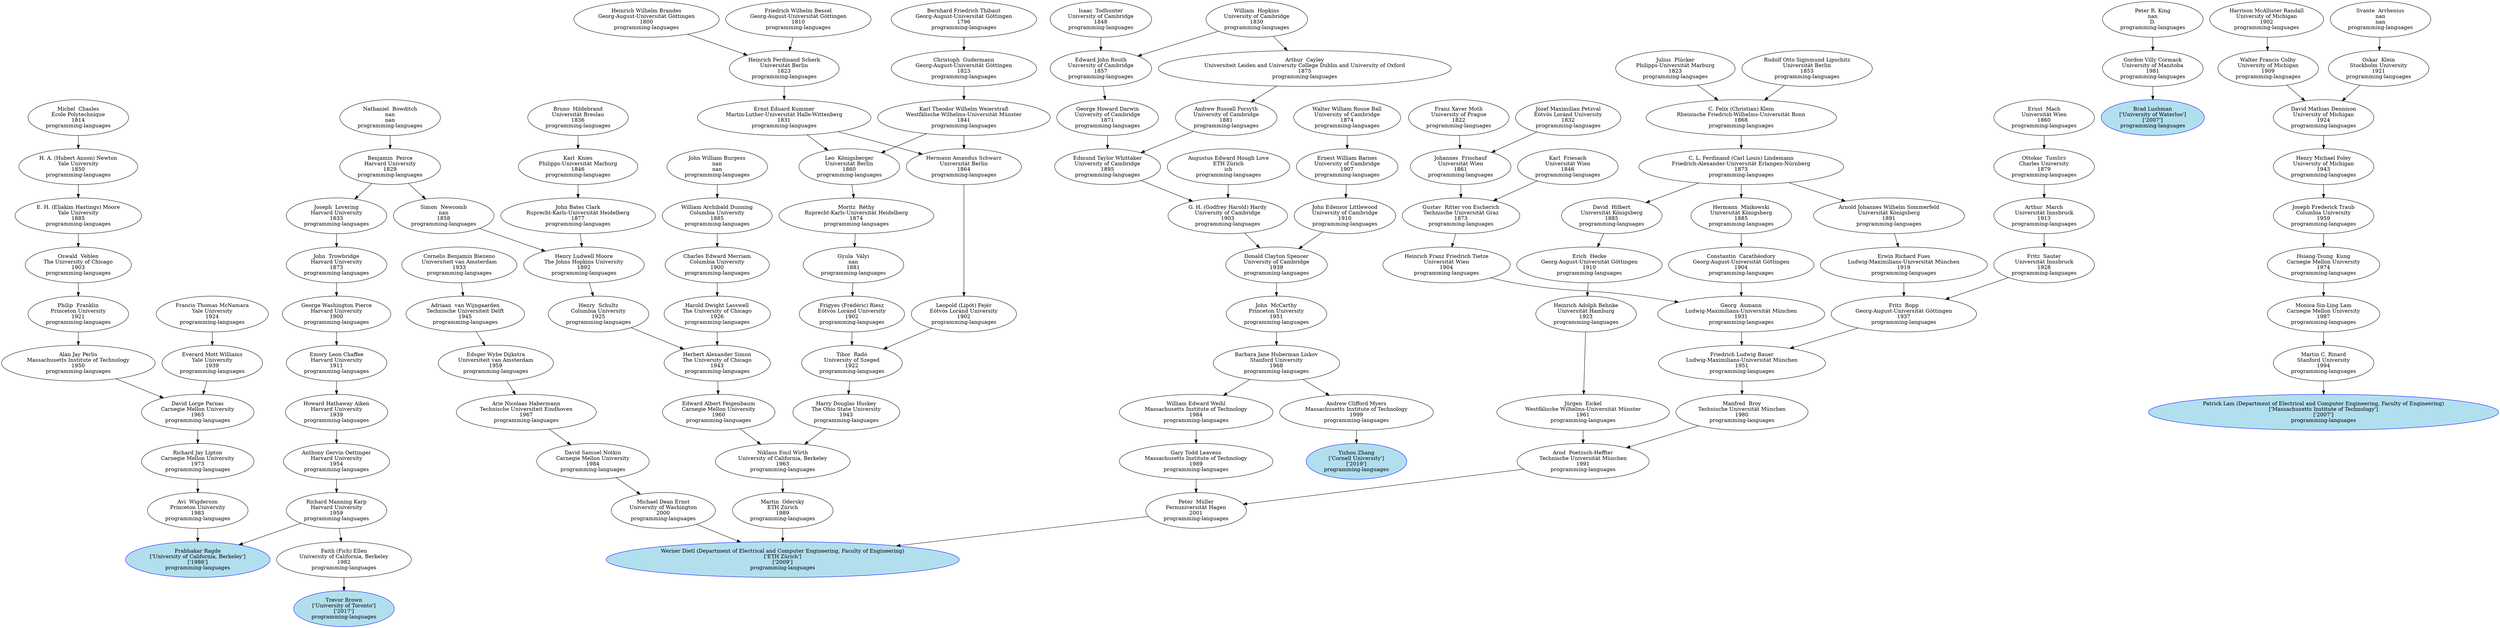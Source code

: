 digraph "Academic Genealogy for programming-languages" {
	252543 [label="Trevor Brown
['University of Toronto']
['2017']
programming-languages" color=blue fillcolor=lightblue2 style=filled]
	66895 [label="Prabhakar Ragde
['University of California, Berkeley']
['1986']
programming-languages" color=blue fillcolor=lightblue2 style=filled]
	273183 [label="Yizhou Zhang
['Cornell University']
['2019']
programming-languages" color=blue fillcolor=lightblue2 style=filled]
	111760 [label="Brad Lushman
['University of Waterloo']
['2007']
programming-languages" color=blue fillcolor=lightblue2 style=filled]
	142874 [label="Werner Dietl (Department of Electrical and Computer Engineering, Faculty of Engineering)
['ETH Zürich']
['2009']
programming-languages" color=blue fillcolor=lightblue2 style=filled]
	103216 [label="Patrick Lam (Department of Electrical and Computer Engineering, Faculty of Engineering)
['Massachusetts Institute of Technology']
['2007']
programming-languages" color=blue fillcolor=lightblue2 style=filled]
	67145 [label="Faith (Fich) Ellen
University of California, Berkeley
1982
programming-languages"]
	82100 [label="Avi  Wigderson
Princeton University
1983
programming-languages"]
	25275 [label="Richard Manning Karp
Harvard University
1959
programming-languages"]
	61959 [label="Andrew Clifford Myers
Massachusetts Institute of Technology
1999
programming-languages"]
	66818 [label="Gordon Villy Cormack
University of Manitoba
1981
programming-languages"]
	97971 [label="Peter  Müller
Fernuniversität Hagen
2001
programming-languages"]
	71839 [label="Michael Dean Ernst
University of Washington
2000
programming-languages"]
	142873 [label="Martin  Odersky
ETH Zürich
1989
programming-languages"]
	71513 [label="Martin C. Rinard
Stanford University
1994
programming-languages"]
	69524 [label="Richard Jay Lipton
Carnegie Mellon University
1973
programming-languages"]
	13305 [label="Anthony Gervin Oettinger
Harvard University
1954
programming-languages"]
	61932 [label="Barbara Jane Huberman Liskov
Stanford University
1968
programming-languages"]
	80823 [label="Peter R. King
nan
D.
programming-languages"]
	97956 [label="Arnd  Poetzsch-Heffter
Technische Universität München
1991
programming-languages"]
	93863 [label="Gary Todd Leavens
Massachusetts Institute of Technology
1989
programming-languages"]
	50230 [label="David Samuel Notkin
Carnegie Mellon University
1984
programming-languages"]
	61847 [label="Niklaus Emil Wirth
University of California, Berkeley
1963
programming-languages"]
	50307 [label="Monica Sin-Ling Lam
Carnegie Mellon University
1987
programming-languages"]
	86340 [label="David Lorge Parnas
Carnegie Mellon University
1965
programming-languages"]
	18953 [label="Howard Hathaway Aiken
Harvard University
1939
programming-languages"]
	22145 [label="John  McCarthy
Princeton University
1951
programming-languages"]
	22779 [label="Manfred  Broy
Technische Universität München
1980
programming-languages"]
	21194 [label="Jürgen  Eickel
Westfälische Wilhelms-Universität Münster
1961
programming-languages"]
	67447 [label="William Edward Weihl
Massachusetts Institute of Technology
1984
programming-languages"]
	50067 [label="Arie Nicolaas Habermann
Technische Universiteit Eindhoven
1967
programming-languages"]
	10185 [label="Harry Douglas Huskey
The Ohio State University
1943
programming-languages"]
	61956 [label="Edward Albert Feigenbaum
Carnegie Mellon University
1960
programming-languages"]
	47159 [label="Hsiang-Tsung  Kung
Carnegie Mellon University
1974
programming-languages"]
	13112 [label="Alan Jay Perlis
Massachusetts Institute of Technology
1950
programming-languages"]
	90571 [label="Everard Mott Williams
Yale University
1939
programming-languages"]
	25248 [label="Emory Leon Chaffee
Harvard University
1911
programming-languages"]
	10290 [label="Donald Clayton Spencer
University of Cambridge
1939
programming-languages"]
	21232 [label="Friedrich Ludwig Bauer
Ludwig-Maximilians-Universität München
1951
programming-languages"]
	15253 [label="Heinrich Adolph Behnke
Universität Hamburg
1923
programming-languages"]
	45747 [label="Edsger Wybe Dijkstra
Universiteit van Amsterdam
1959
programming-languages"]
	10323 [label="Tibor  Radó
University of Szeged
1922
programming-languages"]
	87903 [label="Herbert Alexander Simon
The University of Chicago
1943
programming-languages"]
	18492 [label="Joseph Frederick Traub
Columbia University
1959
programming-languages"]
	1488 [label="Philip  Franklin
Princeton University
1921
programming-languages"]
	252402 [label="Francis Thomas McNamara
Yale University
1924
programming-languages"]
	141987 [label="George Washington Pierce
Harvard University
1900
programming-languages"]
	10463 [label="John Edensor Littlewood
University of Cambridge
1910
programming-languages"]
	17806 [label="G. H. (Godfrey Harold) Hardy
University of Cambridge
1903
programming-languages"]
	25129 [label="Fritz  Bopp
Georg-August-Universität Göttingen
1937
programming-languages"]
	36548 [label="Georg  Aumann
Ludwig-Maximilians-Universität München
1931
programming-languages"]
	7379 [label="Erich  Hecke
Georg-August-Universität Göttingen
1910
programming-languages"]
	59162 [label="Adriaan  van Wijngaarden
Technische Universiteit Delft
1945
programming-languages"]
	11321 [label="Frigyes (Frédéric) Riesz
Eötvös Loránd University
1902
programming-languages"]
	7488 [label="Leopold (Lipót) Fejér
Eötvös Loránd University
1902
programming-languages"]
	122119 [label="Harold Dwight Lasswell
The University of Chicago
1926
programming-languages"]
	122490 [label="Henry  Schultz
Columbia University
1925
programming-languages"]
	30091 [label="Henry Michael Foley
University of Michigan
1943
programming-languages"]
	805 [label="Oswald  Veblen
The University of Chicago
1903
programming-languages"]
	67041 [label="John  Trowbridge
Harvard University
1873
programming-languages"]
	12099 [label="Ernest William Barnes
University of Cambridge
1907
programming-languages"]
	31354 [label="Augustus Edward Hough Love
ETH Zürich
ich
programming-languages"]
	18571 [label="Edmund Taylor Whittaker
University of Cambridge
1895
programming-languages"]
	106421 [label="Erwin Richard Fues
Ludwig-Maximilians-Universität München
1919
programming-languages"]
	57661 [label="Fritz  Sauter
Universität Innsbruck
1928
programming-languages"]
	57471 [label="Heinrich Franz Friedrich Tietze
Universität Wien
1904
programming-languages"]
	7517 [label="Constantin  Carathéodory
Georg-August-Universität Göttingen
1904
programming-languages"]
	7298 [label="David  Hilbert
Universität Königsberg
1885
programming-languages"]
	58909 [label="Cornelis Benjamin Biezeno
Universiteit van Amsterdam
1933
programming-languages"]
	107016 [label="Gyula  Vályi
nan
1881
programming-languages"]
	7487 [label="Hermann Amandus Schwarz
Universität Berlin
1864
programming-languages"]
	122120 [label="Charles Edward Merriam
Columbia University
1900
programming-languages"]
	122450 [label="Henry Ludwell Moore
The Johns Hopkins University
1892
programming-languages"]
	92249 [label="David Mathias Dennison
University of Michigan
1924
programming-languages"]
	806 [label="E. H. (Eliakim Hastings) Moore
Yale University
1885
programming-languages"]
	132487 [label="Joseph  Lovering
Harvard University
1833
programming-languages"]
	27230 [label="Walter William Rouse Ball
University of Cambridge
1874
programming-languages"]
	17829 [label="Andrew Russell Forsyth
University of Cambridge
1881
programming-languages"]
	17467 [label="George Howard Darwin
University of Cambridge
1871
programming-languages"]
	31357 [label="Arnold Johannes Wilhelm Sommerfeld
Universität Königsberg
1891
programming-languages"]
	138330 [label="Arthur  March
Universität Innsbruck
1913
programming-languages"]
	27259 [label="Gustav  Ritter von Escherich
Technische Universität Graz
1873
programming-languages"]
	29675 [label="Hermann  Minkowski
Universität Königsberg
1885
programming-languages"]
	7404 [label="C. L. Ferdinand (Carl Louis) Lindemann
Friedrich-Alexander-Universität Erlangen-Nürnberg
1873
programming-languages"]
	90711 [label="Moritz  Réthy
Ruprecht-Karls-Universität Heidelberg
1874
programming-languages"]
	18331 [label="Ernst Eduard Kummer
Martin-Luther-Universität Halle-Wittenberg
1831
programming-languages"]
	7486 [label="Karl Theodor Wilhelm Weierstraß
Westfälische Wilhelms-Universität Münster
1841
programming-languages"]
	127845 [label="William Archibald Dunning
Columbia University
1885
programming-languages"]
	122449 [label="Simon  Newcomb
nan
1858
programming-languages"]
	122448 [label="John Bates Clark
Ruprecht-Karls-Universität Heidelberg
1877
programming-languages"]
	115036 [label="Walter Francis Colby
University of Michigan
1909
programming-languages"]
	115037 [label="Oskar  Klein
Stockholm University
1921
programming-languages"]
	7865 [label="H. A. (Hubert Anson) Newton
Yale University
1850
programming-languages"]
	80886 [label="Benjamin  Peirce
Harvard University
1829
programming-languages"]
	7824 [label="Arthur  Cayley
Universiteit Leiden and University College Dublin and University of Oxford
1875
programming-languages"]
	101929 [label="Edward John Routh
University of Cambridge
1857
programming-languages"]
	138329 [label="Ottokar  Tumlirz
Charles University
1879
programming-languages"]
	27258 [label="Johannes  Frischauf
Universität Wien
1861
programming-languages"]
	49523 [label="Karl  Friesach
Universität Wien
1846
programming-languages"]
	7401 [label="C. Felix (Christian) Klein
Rheinische Friedrich-Wilhelms-Universität Bonn
1868
programming-languages"]
	18336 [label="Leo  Königsberger
Universität Berlin
1860
programming-languages"]
	25484 [label="Heinrich Ferdinand Scherk
Universität Berlin
1823
programming-languages"]
	29458 [label="Christoph  Gudermann
Georg-August-Universität Göttingen
1823
programming-languages"]
	201548 [label="John William Burgess
nan
nan
programming-languages"]
	194422 [label="Karl  Knies
Philipps-Universität Marburg
1846
programming-languages"]
	179033 [label="Harrison McAllister Randall
University of Michigan
1902
programming-languages"]
	200502 [label="Svante  Arrhenius
nan
nan
programming-languages"]
	26995 [label="Michel  Chasles
École Polytechnique
1814
programming-languages"]
	147797 [label="Nathaniel  Bowditch
nan
nan
programming-languages"]
	42016 [label="William  Hopkins
University of Cambridge
1830
programming-languages"]
	129420 [label="Isaac  Todhunter
University of Cambridge
1848
programming-languages"]
	113011 [label="Ernst  Mach
Universität Wien
1860
programming-languages"]
	96350 [label="Franz Xaver Moth
University of Prague
1822
programming-languages"]
	96357 [label="Józef Maximilian Petzval
Eötvös Loránd University
1832
programming-languages"]
	7402 [label="Julius  Plücker
Philipps-Universität Marburg
1823
programming-languages"]
	19964 [label="Rudolf Otto Sigismund Lipschitz
Universität Berlin
1853
programming-languages"]
	65162 [label="Heinrich Wilhelm Brandes
Georg-August-Universität Göttingen
1800
programming-languages"]
	18603 [label="Friedrich Wilhelm Bessel
Georg-August-Universität Göttingen
1810
programming-languages"]
	57667 [label="Bernhard Friedrich Thibaut
Georg-August-Universität Göttingen
1796
programming-languages"]
	177156 [label="Bruno  Hildebrand
Universität Breslau
1836
programming-languages"]
	67145 -> 252543
	82100 -> 66895
	25275 -> 66895
	61959 -> 273183
	66818 -> 111760
	97971 -> 142874
	71839 -> 142874
	142873 -> 142874
	71513 -> 103216
	25275 -> 67145
	69524 -> 82100
	13305 -> 25275
	61932 -> 61959
	80823 -> 66818
	97956 -> 97971
	93863 -> 97971
	50230 -> 71839
	61847 -> 142873
	50307 -> 71513
	86340 -> 69524
	18953 -> 13305
	22145 -> 61932
	22779 -> 97956
	21194 -> 97956
	67447 -> 93863
	50067 -> 50230
	10185 -> 61847
	61956 -> 61847
	47159 -> 50307
	13112 -> 86340
	90571 -> 86340
	25248 -> 18953
	10290 -> 22145
	21232 -> 22779
	15253 -> 21194
	61932 -> 67447
	45747 -> 50067
	10323 -> 10185
	87903 -> 61956
	18492 -> 47159
	1488 -> 13112
	252402 -> 90571
	141987 -> 25248
	10463 -> 10290
	17806 -> 10290
	25129 -> 21232
	36548 -> 21232
	7379 -> 15253
	59162 -> 45747
	11321 -> 10323
	7488 -> 10323
	122119 -> 87903
	122490 -> 87903
	30091 -> 18492
	805 -> 1488
	67041 -> 141987
	12099 -> 10463
	31354 -> 17806
	18571 -> 17806
	106421 -> 25129
	57661 -> 25129
	57471 -> 36548
	7517 -> 36548
	7298 -> 7379
	58909 -> 59162
	107016 -> 11321
	7487 -> 7488
	122120 -> 122119
	122450 -> 122490
	92249 -> 30091
	806 -> 805
	132487 -> 67041
	27230 -> 12099
	17829 -> 18571
	17467 -> 18571
	31357 -> 106421
	138330 -> 57661
	27259 -> 57471
	29675 -> 7517
	7404 -> 7298
	90711 -> 107016
	18331 -> 7487
	7486 -> 7487
	127845 -> 122120
	122449 -> 122450
	122448 -> 122450
	115036 -> 92249
	115037 -> 92249
	7865 -> 806
	80886 -> 132487
	7824 -> 17829
	101929 -> 17467
	7404 -> 31357
	138329 -> 138330
	27258 -> 27259
	49523 -> 27259
	7404 -> 29675
	7401 -> 7404
	18336 -> 90711
	25484 -> 18331
	29458 -> 7486
	201548 -> 127845
	80886 -> 122449
	194422 -> 122448
	179033 -> 115036
	200502 -> 115037
	26995 -> 7865
	147797 -> 80886
	42016 -> 7824
	42016 -> 101929
	129420 -> 101929
	113011 -> 138329
	96350 -> 27258
	96357 -> 27258
	7402 -> 7401
	19964 -> 7401
	18331 -> 18336
	7486 -> 18336
	65162 -> 25484
	18603 -> 25484
	57667 -> 29458
	177156 -> 194422
}
